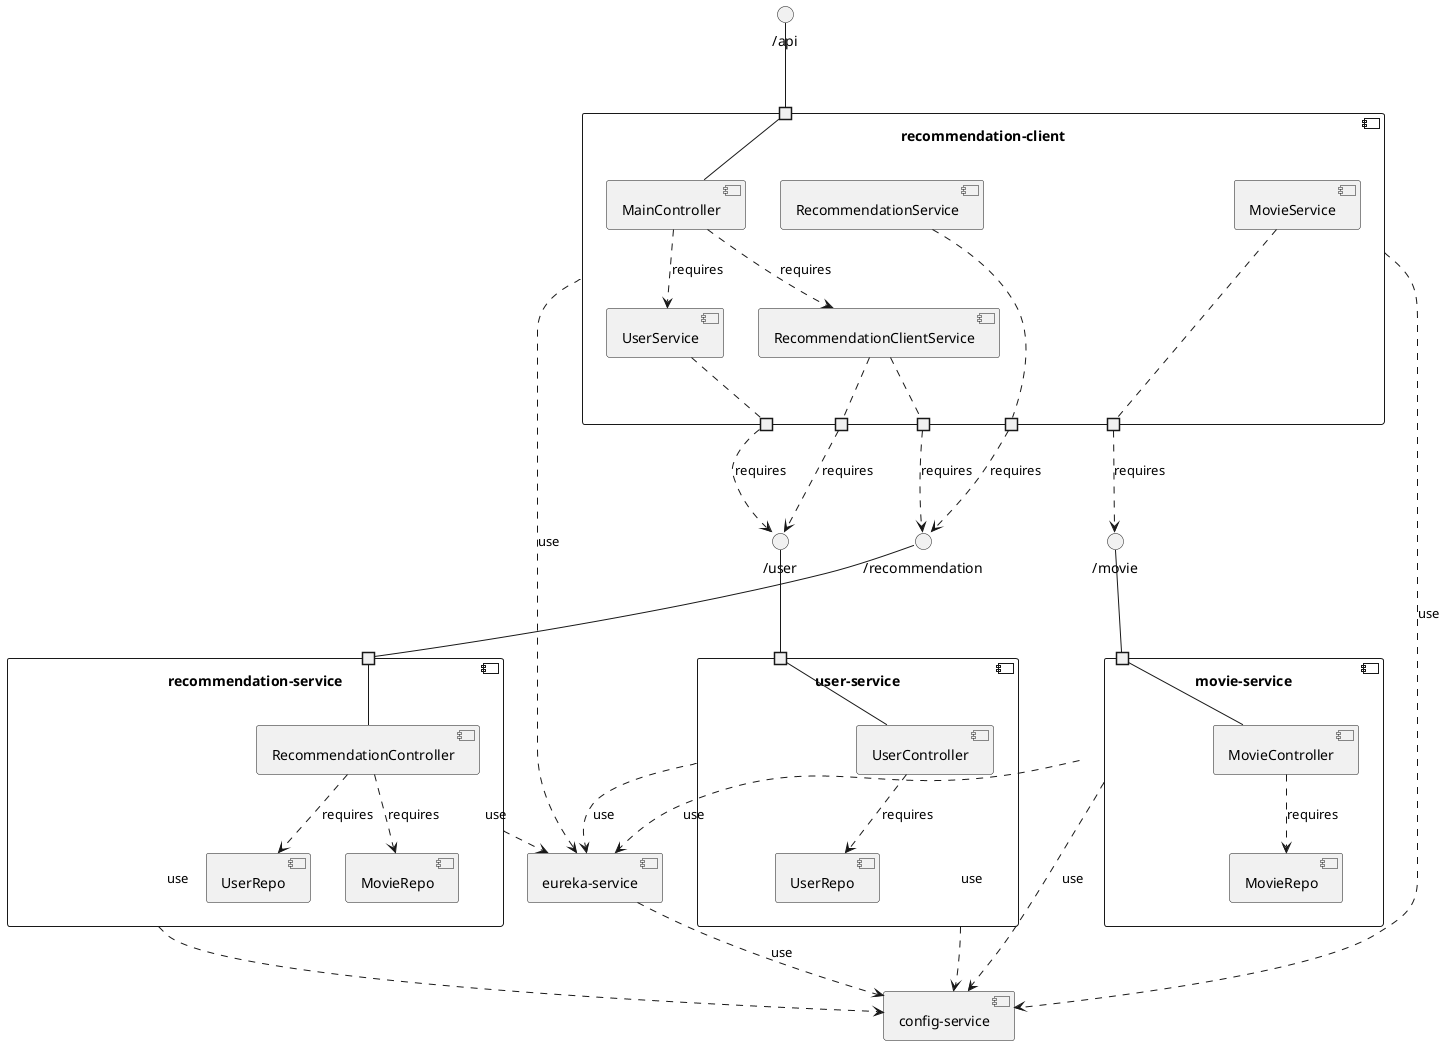 @startuml

interface "/movie" as MovieInterface1

component [movie-service] as movieService{
	portin " " as movieIn1
	component [MovieController] as MovieController
	component [MovieRepo] as MovieRepo1

	MovieInterface1 -- movieIn1

	MovieController ..> MovieRepo1 : requires
	movieIn1 -- MovieController
}

interface "/recommendation" as recoInterface1

component [recommendation-service] as recoService {
	portin " " as RecoIn
	component [RecommendationController] as RecoController
	component [UserRepo] as UserRepo2
	component [MovieRepo] as MovieRepo2

	recoInterface1 -- RecoIn
	RecoIn -- RecoController
	RecoController ..> UserRepo2 : requires
	RecoController ..> MovieRepo2 : requires
}

interface "/user" as userInterface1

component [user-service] as userService {
	portin " " as UserIn1

	component [UserController] as UserController
	component [UserRepo] as UserRepo1

	userInterface1 -- UserIn1

	UserIn1 -- UserController

	UserController ..> UserRepo1:requires
}

interface "/api" as ClientInterface

component [recommendation-client] as recoClient{
	portin " " as ClientIn
	component [MainController] as MainController
	component [RecommendationClientService] as RecommendationClientService
	portout " " as out1
	portout " " as out2
	component [RecommendationService] as RecommendationService
	portout " " as ClientReco
	component [UserService] as UserService
	portout " " as ClientUser
	component [MovieService] as MovieService
	portout " " as ClientMovie

	ClientInterface -- ClientIn
	ClientIn -- MainController
	MainController ..> RecommendationClientService : requires
	MainController ..> UserService : requires
	RecommendationService ..ClientReco
	UserService .. ClientUser
	MovieService .. ClientMovie
	RecommendationClientService .. out1
	RecommendationClientService .. out2
}

ClientMovie ..> MovieInterface1 : requires

ClientUser ..> userInterface1 : requires
ClientReco ..> recoInterface1 : requires
out1 ..> userInterface1 : requires
out2 ..> recoInterface1 : requires

component [config-service] as config

component [eureka-service] as eureka

movieService ..> eureka : use
recoService ..> eureka : use
recoClient ..> eureka : use
userService ..> eureka : use

movieService ..> config : use
recoService ..> config : use
recoClient ..> config : use
userService ..> config : use
eureka ..> config : use

@enduml

